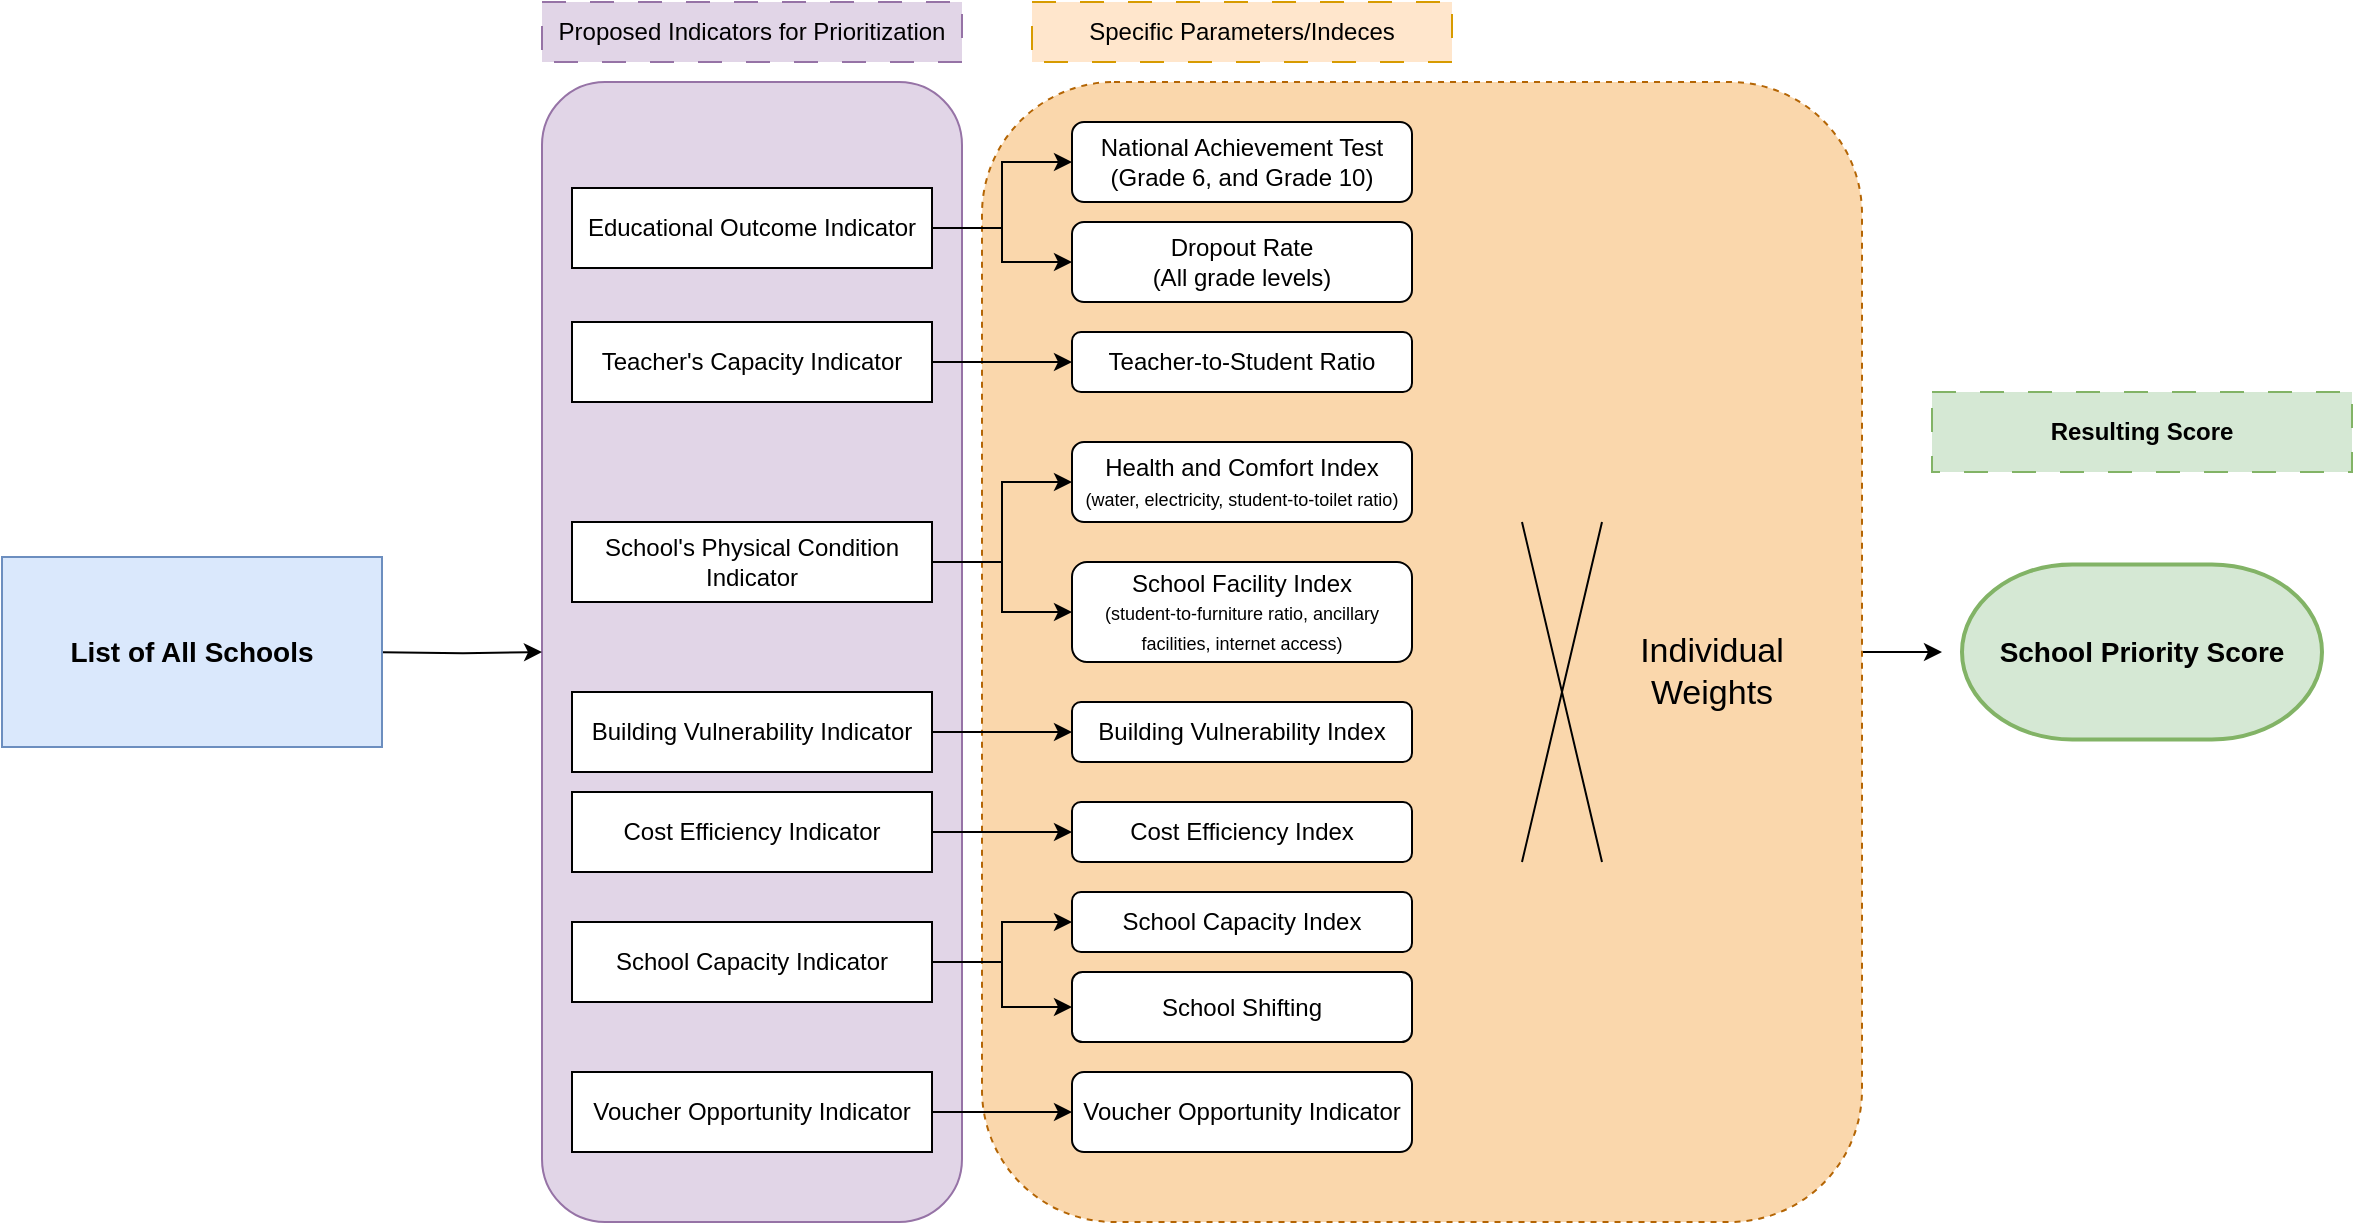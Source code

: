 <mxfile version="27.2.0" pages="2">
  <diagram name="General prioritization" id="dZrU0kMsjJ5C0qUi8lvo">
    <mxGraphModel dx="827" dy="439" grid="1" gridSize="10" guides="1" tooltips="1" connect="1" arrows="1" fold="1" page="1" pageScale="1" pageWidth="1400" pageHeight="850" math="0" shadow="0">
      <root>
        <mxCell id="0" />
        <mxCell id="1" parent="0" />
        <mxCell id="VMlLZKtZhOFw7uXdyvWQ-4" value="" style="rounded=1;whiteSpace=wrap;html=1;fillColor=#e1d5e7;movable=1;resizable=1;rotatable=1;deletable=1;editable=1;locked=0;connectable=1;strokeColor=#9673a6;" vertex="1" parent="1">
          <mxGeometry x="290" y="190" width="210" height="570" as="geometry" />
        </mxCell>
        <mxCell id="vic8FIyBIyHEnbwLf0WX-36" value="" style="edgeStyle=orthogonalEdgeStyle;rounded=0;orthogonalLoop=1;jettySize=auto;html=1;" parent="1" source="BNtDZjOPGP3XTsJQUTeh-1" edge="1">
          <mxGeometry relative="1" as="geometry">
            <mxPoint x="990" y="475" as="targetPoint" />
          </mxGeometry>
        </mxCell>
        <mxCell id="BNtDZjOPGP3XTsJQUTeh-1" value="" style="rounded=1;whiteSpace=wrap;html=1;dashed=1;fillColor=#fad7ac;movable=1;resizable=1;rotatable=1;deletable=1;editable=1;locked=0;connectable=1;strokeColor=#b46504;" parent="1" vertex="1">
          <mxGeometry x="510" y="190" width="440" height="570" as="geometry" />
        </mxCell>
        <mxCell id="BNtDZjOPGP3XTsJQUTeh-2" value="Proposed Indicators for Prioritization" style="text;html=1;align=center;verticalAlign=middle;whiteSpace=wrap;rounded=0;dashed=1;dashPattern=12 12;strokeColor=#9673a6;fillColor=#e1d5e7;" parent="1" vertex="1">
          <mxGeometry x="290" y="150" width="210" height="30" as="geometry" />
        </mxCell>
        <mxCell id="XTur4s0cb5oGFLy252QC-3" style="edgeStyle=orthogonalEdgeStyle;rounded=0;orthogonalLoop=1;jettySize=auto;html=1;entryX=0;entryY=0.5;entryDx=0;entryDy=0;" edge="1" parent="1" source="BNtDZjOPGP3XTsJQUTeh-5" target="BNtDZjOPGP3XTsJQUTeh-13">
          <mxGeometry relative="1" as="geometry" />
        </mxCell>
        <mxCell id="XTur4s0cb5oGFLy252QC-4" style="edgeStyle=orthogonalEdgeStyle;rounded=0;orthogonalLoop=1;jettySize=auto;html=1;entryX=0;entryY=0.5;entryDx=0;entryDy=0;" edge="1" parent="1" source="BNtDZjOPGP3XTsJQUTeh-5" target="vic8FIyBIyHEnbwLf0WX-2">
          <mxGeometry relative="1" as="geometry" />
        </mxCell>
        <mxCell id="BNtDZjOPGP3XTsJQUTeh-5" value="Educational Outcome Indicator" style="rounded=0;whiteSpace=wrap;html=1;glass=0;fontStyle=0;spacing=5;" parent="1" vertex="1">
          <mxGeometry x="305" y="243" width="180" height="40" as="geometry" />
        </mxCell>
        <mxCell id="vic8FIyBIyHEnbwLf0WX-7" value="" style="edgeStyle=orthogonalEdgeStyle;rounded=0;orthogonalLoop=1;jettySize=auto;html=1;" parent="1" source="BNtDZjOPGP3XTsJQUTeh-6" target="vic8FIyBIyHEnbwLf0WX-6" edge="1">
          <mxGeometry relative="1" as="geometry" />
        </mxCell>
        <mxCell id="BNtDZjOPGP3XTsJQUTeh-6" value="Teacher&#39;s Capacity Indicator" style="rounded=0;whiteSpace=wrap;html=1;glass=0;fontStyle=0;spacing=5;" parent="1" vertex="1">
          <mxGeometry x="305" y="310" width="180" height="40" as="geometry" />
        </mxCell>
        <mxCell id="vic8FIyBIyHEnbwLf0WX-15" style="edgeStyle=orthogonalEdgeStyle;rounded=0;orthogonalLoop=1;jettySize=auto;html=1;entryX=0;entryY=0.5;entryDx=0;entryDy=0;" parent="1" source="BNtDZjOPGP3XTsJQUTeh-7" target="vic8FIyBIyHEnbwLf0WX-10" edge="1">
          <mxGeometry relative="1" as="geometry" />
        </mxCell>
        <mxCell id="vic8FIyBIyHEnbwLf0WX-16" style="edgeStyle=orthogonalEdgeStyle;rounded=0;orthogonalLoop=1;jettySize=auto;html=1;entryX=0;entryY=0.5;entryDx=0;entryDy=0;" parent="1" source="BNtDZjOPGP3XTsJQUTeh-7" target="vic8FIyBIyHEnbwLf0WX-11" edge="1">
          <mxGeometry relative="1" as="geometry" />
        </mxCell>
        <mxCell id="BNtDZjOPGP3XTsJQUTeh-7" value="School&#39;s Physical Condition Indicator" style="rounded=0;whiteSpace=wrap;html=1;glass=0;fontStyle=0;spacing=5;" parent="1" vertex="1">
          <mxGeometry x="305" y="410" width="180" height="40" as="geometry" />
        </mxCell>
        <mxCell id="vic8FIyBIyHEnbwLf0WX-17" style="edgeStyle=orthogonalEdgeStyle;rounded=0;orthogonalLoop=1;jettySize=auto;html=1;entryX=0;entryY=0.5;entryDx=0;entryDy=0;" parent="1" source="BNtDZjOPGP3XTsJQUTeh-8" target="vic8FIyBIyHEnbwLf0WX-12" edge="1">
          <mxGeometry relative="1" as="geometry" />
        </mxCell>
        <mxCell id="BNtDZjOPGP3XTsJQUTeh-8" value="Building Vulnerability Indicator" style="rounded=0;whiteSpace=wrap;html=1;glass=0;fontStyle=0;spacing=5;" parent="1" vertex="1">
          <mxGeometry x="305" y="495" width="180" height="40" as="geometry" />
        </mxCell>
        <mxCell id="vic8FIyBIyHEnbwLf0WX-18" style="edgeStyle=orthogonalEdgeStyle;rounded=0;orthogonalLoop=1;jettySize=auto;html=1;exitX=1;exitY=0.5;exitDx=0;exitDy=0;entryX=0;entryY=0.5;entryDx=0;entryDy=0;" parent="1" source="BNtDZjOPGP3XTsJQUTeh-9" target="vic8FIyBIyHEnbwLf0WX-13" edge="1">
          <mxGeometry relative="1" as="geometry" />
        </mxCell>
        <mxCell id="BNtDZjOPGP3XTsJQUTeh-9" value="Cost Efficiency Indicator" style="rounded=0;whiteSpace=wrap;html=1;glass=0;fontStyle=0;spacing=5;" parent="1" vertex="1">
          <mxGeometry x="305" y="545" width="180" height="40" as="geometry" />
        </mxCell>
        <mxCell id="vic8FIyBIyHEnbwLf0WX-19" style="edgeStyle=orthogonalEdgeStyle;rounded=0;orthogonalLoop=1;jettySize=auto;html=1;entryX=0;entryY=0.5;entryDx=0;entryDy=0;" parent="1" source="BNtDZjOPGP3XTsJQUTeh-10" target="vic8FIyBIyHEnbwLf0WX-14" edge="1">
          <mxGeometry relative="1" as="geometry" />
        </mxCell>
        <mxCell id="vic8FIyBIyHEnbwLf0WX-29" style="edgeStyle=orthogonalEdgeStyle;rounded=0;orthogonalLoop=1;jettySize=auto;html=1;entryX=0;entryY=0.5;entryDx=0;entryDy=0;" parent="1" source="BNtDZjOPGP3XTsJQUTeh-10" target="vic8FIyBIyHEnbwLf0WX-27" edge="1">
          <mxGeometry relative="1" as="geometry" />
        </mxCell>
        <mxCell id="BNtDZjOPGP3XTsJQUTeh-10" value="School Capacity Indicator" style="rounded=0;whiteSpace=wrap;html=1;glass=0;fontStyle=0;spacing=5;" parent="1" vertex="1">
          <mxGeometry x="305" y="610" width="180" height="40" as="geometry" />
        </mxCell>
        <mxCell id="vic8FIyBIyHEnbwLf0WX-21" style="edgeStyle=orthogonalEdgeStyle;rounded=0;orthogonalLoop=1;jettySize=auto;html=1;entryX=0;entryY=0.5;entryDx=0;entryDy=0;" parent="1" source="BNtDZjOPGP3XTsJQUTeh-11" target="vic8FIyBIyHEnbwLf0WX-20" edge="1">
          <mxGeometry relative="1" as="geometry" />
        </mxCell>
        <mxCell id="BNtDZjOPGP3XTsJQUTeh-11" value="Voucher Opportunity Indicator" style="rounded=0;whiteSpace=wrap;html=1;glass=0;fontStyle=0;spacing=5;" parent="1" vertex="1">
          <mxGeometry x="305" y="685" width="180" height="40" as="geometry" />
        </mxCell>
        <mxCell id="BNtDZjOPGP3XTsJQUTeh-13" value="National Achievement Test (Grade 6, and Grade 10)" style="rounded=1;whiteSpace=wrap;html=1;" parent="1" vertex="1">
          <mxGeometry x="555" y="210" width="170" height="40" as="geometry" />
        </mxCell>
        <mxCell id="vic8FIyBIyHEnbwLf0WX-2" value="Dropout Rate&lt;br&gt;(All grade levels)" style="rounded=1;whiteSpace=wrap;html=1;" parent="1" vertex="1">
          <mxGeometry x="555" y="260" width="170" height="40" as="geometry" />
        </mxCell>
        <mxCell id="vic8FIyBIyHEnbwLf0WX-6" value="Teacher-to-Student Ratio" style="rounded=1;whiteSpace=wrap;html=1;" parent="1" vertex="1">
          <mxGeometry x="555" y="315" width="170" height="30" as="geometry" />
        </mxCell>
        <mxCell id="vic8FIyBIyHEnbwLf0WX-10" value="Health and Comfort Index&lt;br&gt;&lt;font style=&quot;font-size: 9px;&quot;&gt;(water, electricity, student-to-toilet ratio)&lt;/font&gt;" style="rounded=1;whiteSpace=wrap;html=1;" parent="1" vertex="1">
          <mxGeometry x="555" y="370" width="170" height="40" as="geometry" />
        </mxCell>
        <mxCell id="vic8FIyBIyHEnbwLf0WX-11" value="School Facility Index&lt;br&gt;&lt;font style=&quot;font-size: 9px;&quot;&gt;(student-to-furniture ratio, ancillary facilities, internet access)&lt;/font&gt;" style="rounded=1;whiteSpace=wrap;html=1;" parent="1" vertex="1">
          <mxGeometry x="555" y="430" width="170" height="50" as="geometry" />
        </mxCell>
        <mxCell id="vic8FIyBIyHEnbwLf0WX-12" value="Building Vulnerability Index" style="rounded=1;whiteSpace=wrap;html=1;" parent="1" vertex="1">
          <mxGeometry x="555" y="500" width="170" height="30" as="geometry" />
        </mxCell>
        <mxCell id="vic8FIyBIyHEnbwLf0WX-13" value="Cost Efficiency Index" style="rounded=1;whiteSpace=wrap;html=1;" parent="1" vertex="1">
          <mxGeometry x="555" y="550" width="170" height="30" as="geometry" />
        </mxCell>
        <mxCell id="vic8FIyBIyHEnbwLf0WX-14" value="School Capacity Index" style="rounded=1;whiteSpace=wrap;html=1;" parent="1" vertex="1">
          <mxGeometry x="555" y="595" width="170" height="30" as="geometry" />
        </mxCell>
        <mxCell id="vic8FIyBIyHEnbwLf0WX-20" value="Voucher Opportunity Indicator" style="rounded=1;whiteSpace=wrap;html=1;" parent="1" vertex="1">
          <mxGeometry x="555" y="685" width="170" height="40" as="geometry" />
        </mxCell>
        <mxCell id="vic8FIyBIyHEnbwLf0WX-24" value="" style="shape=mxgraph.sysml.x;" parent="1" vertex="1">
          <mxGeometry x="780" y="410" width="40" height="170" as="geometry" />
        </mxCell>
        <mxCell id="vic8FIyBIyHEnbwLf0WX-26" value="Specific Parameters/Indeces" style="text;html=1;align=center;verticalAlign=middle;whiteSpace=wrap;rounded=0;dashed=1;dashPattern=12 12;strokeColor=#d79b00;fillColor=#ffe6cc;" parent="1" vertex="1">
          <mxGeometry x="535" y="150" width="210" height="30" as="geometry" />
        </mxCell>
        <mxCell id="vic8FIyBIyHEnbwLf0WX-27" value="School Shifting" style="rounded=1;whiteSpace=wrap;html=1;" parent="1" vertex="1">
          <mxGeometry x="555" y="635" width="170" height="35" as="geometry" />
        </mxCell>
        <mxCell id="vic8FIyBIyHEnbwLf0WX-31" value="&lt;div&gt;&lt;font style=&quot;font-size: 17px;&quot;&gt;&lt;br&gt;&lt;/font&gt;&lt;/div&gt;&lt;font style=&quot;font-size: 17px;&quot;&gt;Individual&lt;/font&gt;&lt;div&gt;&lt;font style=&quot;font-size: 17px;&quot;&gt;Weights&lt;/font&gt;&lt;/div&gt;" style="text;html=1;align=center;verticalAlign=middle;whiteSpace=wrap;rounded=0;" parent="1" vertex="1">
          <mxGeometry x="810" y="420" width="130" height="110" as="geometry" />
        </mxCell>
        <mxCell id="up6tPEkPAK3OuS0IHPs8-2" value="Resulting Score" style="text;html=1;align=center;verticalAlign=middle;whiteSpace=wrap;rounded=0;dashed=1;dashPattern=12 12;strokeColor=#82b366;fillColor=#d5e8d4;fontStyle=1" vertex="1" parent="1">
          <mxGeometry x="985" y="345" width="210" height="40" as="geometry" />
        </mxCell>
        <mxCell id="O7cRetoSGUjlBEMeUUlz-1" value="School Priority Score" style="strokeWidth=2;html=1;shape=mxgraph.flowchart.terminator;whiteSpace=wrap;fontStyle=1;fillColor=#d5e8d4;strokeColor=#82b366;fontSize=14;" vertex="1" parent="1">
          <mxGeometry x="1000" y="431.25" width="180" height="87.5" as="geometry" />
        </mxCell>
        <mxCell id="VMlLZKtZhOFw7uXdyvWQ-5" style="edgeStyle=orthogonalEdgeStyle;rounded=0;orthogonalLoop=1;jettySize=auto;html=1;entryX=0;entryY=0.5;entryDx=0;entryDy=0;" edge="1" parent="1" target="VMlLZKtZhOFw7uXdyvWQ-4">
          <mxGeometry relative="1" as="geometry">
            <mxPoint x="210" y="475.077" as="sourcePoint" />
          </mxGeometry>
        </mxCell>
        <mxCell id="VMlLZKtZhOFw7uXdyvWQ-6" value="&lt;span style=&quot;font-size: 14px; font-weight: 700;&quot;&gt;List of All Schools&lt;/span&gt;" style="whiteSpace=wrap;html=1;fillColor=#dae8fc;strokeColor=#6c8ebf;rounded=0;" vertex="1" parent="1">
          <mxGeometry x="20" y="427.5" width="190" height="95" as="geometry" />
        </mxCell>
      </root>
    </mxGraphModel>
  </diagram>
  <diagram id="-ljFOnRg_goBhUpYikwA" name="New Construction">
    <mxGraphModel dx="925" dy="491" grid="1" gridSize="11" guides="1" tooltips="1" connect="1" arrows="1" fold="1" page="1" pageScale="1" pageWidth="1400" pageHeight="850" math="0" shadow="0">
      <root>
        <mxCell id="0" />
        <mxCell id="1" parent="0" />
        <mxCell id="O3PZ08gSuVm4dULurhEU-2" value="&lt;font style=&quot;font-size: 38px;&quot;&gt;&lt;b&gt;&lt;i&gt;New Construction&lt;/i&gt;&lt;/b&gt;&lt;/font&gt;" style="text;html=1;align=center;verticalAlign=middle;whiteSpace=wrap;rounded=0;fillColor=#f5f5f5;fontColor=#333333;strokeColor=#666666;" vertex="1" parent="1">
          <mxGeometry x="470" y="50" width="380" height="80" as="geometry" />
        </mxCell>
        <mxCell id="oc-iiDuYTo9tr-FX-BDX-18" value="" style="group" vertex="1" connectable="0" parent="1">
          <mxGeometry x="1034" y="33" width="330" height="121" as="geometry" />
        </mxCell>
        <mxCell id="oc-iiDuYTo9tr-FX-BDX-4" value="" style="edgeStyle=orthogonalEdgeStyle;rounded=0;orthogonalLoop=1;jettySize=auto;html=1;entryX=0;entryY=0.5;entryDx=0;entryDy=0;" edge="1" parent="oc-iiDuYTo9tr-FX-BDX-18" target="oc-iiDuYTo9tr-FX-BDX-3">
          <mxGeometry relative="1" as="geometry">
            <mxPoint x="146.757" y="60.546" as="sourcePoint" />
            <mxPoint x="191.351" y="8.643" as="targetPoint" />
            <Array as="points">
              <mxPoint x="164.595" y="60.5" />
              <mxPoint x="164.595" y="17.286" />
            </Array>
          </mxGeometry>
        </mxCell>
        <mxCell id="oc-iiDuYTo9tr-FX-BDX-14" value="" style="edgeStyle=orthogonalEdgeStyle;rounded=0;orthogonalLoop=1;jettySize=auto;html=1;" edge="1" parent="oc-iiDuYTo9tr-FX-BDX-18" source="oc-iiDuYTo9tr-FX-BDX-1" target="oc-iiDuYTo9tr-FX-BDX-13">
          <mxGeometry relative="1" as="geometry" />
        </mxCell>
        <mxCell id="oc-iiDuYTo9tr-FX-BDX-16" style="edgeStyle=orthogonalEdgeStyle;rounded=0;orthogonalLoop=1;jettySize=auto;html=1;entryX=0;entryY=0.5;entryDx=0;entryDy=0;" edge="1" parent="oc-iiDuYTo9tr-FX-BDX-18" source="oc-iiDuYTo9tr-FX-BDX-1" target="oc-iiDuYTo9tr-FX-BDX-9">
          <mxGeometry relative="1" as="geometry" />
        </mxCell>
        <mxCell id="oc-iiDuYTo9tr-FX-BDX-1" value="&lt;font style=&quot;font-size: 14px;&quot;&gt;Buildable Space&lt;/font&gt;" style="rounded=1;whiteSpace=wrap;html=1;" vertex="1" parent="oc-iiDuYTo9tr-FX-BDX-18">
          <mxGeometry y="43.214" width="142.703" height="34.571" as="geometry" />
        </mxCell>
        <mxCell id="oc-iiDuYTo9tr-FX-BDX-3" value="&lt;font style=&quot;font-size: 14px;&quot;&gt;Size of Buildable Space&lt;/font&gt;" style="rounded=1;whiteSpace=wrap;html=1;" vertex="1" parent="oc-iiDuYTo9tr-FX-BDX-18">
          <mxGeometry x="187.297" width="142.703" height="34.571" as="geometry" />
        </mxCell>
        <mxCell id="oc-iiDuYTo9tr-FX-BDX-9" value="&lt;font style=&quot;font-size: 14px;&quot;&gt;Topography&lt;/font&gt;" style="rounded=1;whiteSpace=wrap;html=1;" vertex="1" parent="oc-iiDuYTo9tr-FX-BDX-18">
          <mxGeometry x="187.297" y="86.429" width="142.703" height="34.571" as="geometry" />
        </mxCell>
        <mxCell id="oc-iiDuYTo9tr-FX-BDX-13" value="&lt;font style=&quot;font-size: 14px;&quot;&gt;Shape&lt;/font&gt;" style="rounded=1;whiteSpace=wrap;html=1;" vertex="1" parent="oc-iiDuYTo9tr-FX-BDX-18">
          <mxGeometry x="187.297" y="43.214" width="142.703" height="34.571" as="geometry" />
        </mxCell>
        <mxCell id="Ip6phRdqUxnKEYACGbWG-19" value="" style="edgeStyle=orthogonalEdgeStyle;rounded=0;orthogonalLoop=1;jettySize=auto;html=1;" edge="1" parent="1" source="Ip6phRdqUxnKEYACGbWG-1" target="Ip6phRdqUxnKEYACGbWG-18">
          <mxGeometry relative="1" as="geometry" />
        </mxCell>
        <mxCell id="Ip6phRdqUxnKEYACGbWG-1" value="School Priority Score" style="strokeWidth=2;html=1;shape=mxgraph.flowchart.terminator;whiteSpace=wrap;fontStyle=1;fillColor=#dae8fc;strokeColor=#6c8ebf;fontSize=14;" vertex="1" parent="1">
          <mxGeometry x="66" y="374" width="180" height="87.5" as="geometry" />
        </mxCell>
        <mxCell id="Ip6phRdqUxnKEYACGbWG-5" value="" style="edgeStyle=orthogonalEdgeStyle;rounded=0;orthogonalLoop=1;jettySize=auto;html=1;" edge="1" parent="1" source="Ip6phRdqUxnKEYACGbWG-2" target="Ip6phRdqUxnKEYACGbWG-4">
          <mxGeometry relative="1" as="geometry" />
        </mxCell>
        <mxCell id="Ip6phRdqUxnKEYACGbWG-6" value="No" style="edgeLabel;html=1;align=center;verticalAlign=middle;resizable=0;points=[];fontSize=17;labelBackgroundColor=#FFCCCC;" vertex="1" connectable="0" parent="Ip6phRdqUxnKEYACGbWG-5">
          <mxGeometry x="-0.207" y="1" relative="1" as="geometry">
            <mxPoint y="1" as="offset" />
          </mxGeometry>
        </mxCell>
        <mxCell id="Ip6phRdqUxnKEYACGbWG-8" value="" style="edgeStyle=orthogonalEdgeStyle;rounded=0;orthogonalLoop=1;jettySize=auto;html=1;" edge="1" parent="1" source="Ip6phRdqUxnKEYACGbWG-2" target="Ip6phRdqUxnKEYACGbWG-7">
          <mxGeometry relative="1" as="geometry" />
        </mxCell>
        <mxCell id="Ip6phRdqUxnKEYACGbWG-9" value="Yes" style="edgeLabel;html=1;align=center;verticalAlign=middle;resizable=0;points=[];labelBackgroundColor=#B9E0A5;fontSize=17;" vertex="1" connectable="0" parent="Ip6phRdqUxnKEYACGbWG-8">
          <mxGeometry x="-0.092" y="2" relative="1" as="geometry">
            <mxPoint as="offset" />
          </mxGeometry>
        </mxCell>
        <mxCell id="Ip6phRdqUxnKEYACGbWG-2" value="&lt;div&gt;&lt;font style=&quot;font-size: 14px;&quot;&gt;With acceptable&lt;/font&gt;&lt;/div&gt;&lt;font style=&quot;font-size: 14px;&quot;&gt;Site Ownership Document?&lt;/font&gt;" style="strokeWidth=2;html=1;shape=mxgraph.flowchart.decision;whiteSpace=wrap;" vertex="1" parent="1">
          <mxGeometry x="470" y="324.25" width="209" height="177" as="geometry" />
        </mxCell>
        <mxCell id="Ip6phRdqUxnKEYACGbWG-4" value="Group C" style="whiteSpace=wrap;html=1;strokeWidth=2;" vertex="1" parent="1">
          <mxGeometry x="514.5" y="578" width="120" height="60" as="geometry" />
        </mxCell>
        <mxCell id="Ip6phRdqUxnKEYACGbWG-7" value="Group A" style="whiteSpace=wrap;html=1;strokeWidth=2;" vertex="1" parent="1">
          <mxGeometry x="514.5" y="207" width="120" height="60" as="geometry" />
        </mxCell>
        <mxCell id="Ip6phRdqUxnKEYACGbWG-16" style="edgeStyle=orthogonalEdgeStyle;rounded=0;orthogonalLoop=1;jettySize=auto;html=1;entryX=0.5;entryY=0;entryDx=0;entryDy=0;" edge="1" parent="1" source="Ip6phRdqUxnKEYACGbWG-10" target="Ip6phRdqUxnKEYACGbWG-15">
          <mxGeometry relative="1" as="geometry" />
        </mxCell>
        <mxCell id="Ip6phRdqUxnKEYACGbWG-17" value="&lt;span style=&quot;background-color: rgb(255, 204, 204);&quot;&gt;No&lt;/span&gt;" style="edgeLabel;html=1;align=center;verticalAlign=middle;resizable=0;points=[];fontSize=15;" vertex="1" connectable="0" parent="Ip6phRdqUxnKEYACGbWG-16">
          <mxGeometry x="-0.148" y="-5" relative="1" as="geometry">
            <mxPoint x="5" as="offset" />
          </mxGeometry>
        </mxCell>
        <mxCell id="Ip6phRdqUxnKEYACGbWG-10" value="&lt;div&gt;&lt;font style=&quot;font-size: 14px;&quot;&gt;With &lt;i&gt;readily&lt;/i&gt;&amp;nbsp;buildable space?&lt;/font&gt;&lt;/div&gt;" style="strokeWidth=2;html=1;shape=mxgraph.flowchart.decision;whiteSpace=wrap;" vertex="1" parent="1">
          <mxGeometry x="723" y="143" width="231" height="188" as="geometry" />
        </mxCell>
        <mxCell id="Ip6phRdqUxnKEYACGbWG-11" style="edgeStyle=orthogonalEdgeStyle;rounded=0;orthogonalLoop=1;jettySize=auto;html=1;entryX=0;entryY=0.5;entryDx=0;entryDy=0;entryPerimeter=0;" edge="1" parent="1" source="Ip6phRdqUxnKEYACGbWG-7" target="Ip6phRdqUxnKEYACGbWG-10">
          <mxGeometry relative="1" as="geometry" />
        </mxCell>
        <mxCell id="Ip6phRdqUxnKEYACGbWG-15" value="Group B" style="whiteSpace=wrap;html=1;strokeWidth=2;" vertex="1" parent="1">
          <mxGeometry x="778.5" y="396.5" width="120" height="60" as="geometry" />
        </mxCell>
        <mxCell id="Ip6phRdqUxnKEYACGbWG-18" value="Sort A" style="whiteSpace=wrap;html=1;fontSize=14;strokeWidth=2;fontStyle=1;" vertex="1" parent="1">
          <mxGeometry x="297" y="387.75" width="120" height="60" as="geometry" />
        </mxCell>
      </root>
    </mxGraphModel>
  </diagram>
</mxfile>
